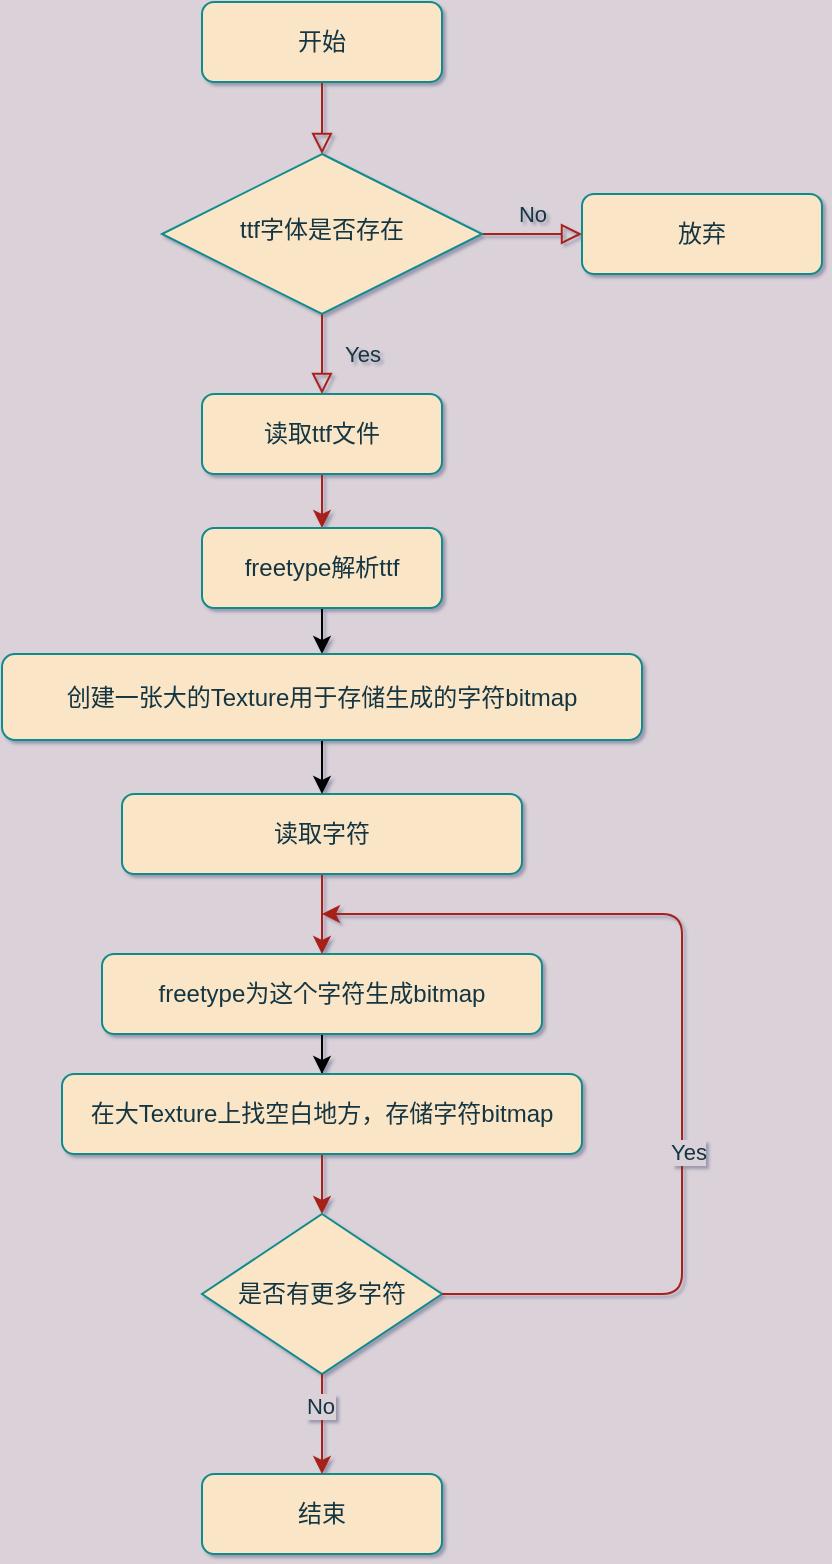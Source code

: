 <mxfile version="14.6.13" type="device"><diagram id="C5RBs43oDa-KdzZeNtuy" name="Page-1"><mxGraphModel dx="1088" dy="880" grid="1" gridSize="10" guides="1" tooltips="1" connect="1" arrows="1" fold="1" page="1" pageScale="1" pageWidth="827" pageHeight="1169" background="#DAD2D8" math="0" shadow="1"><root><mxCell id="WIyWlLk6GJQsqaUBKTNV-0"/><mxCell id="WIyWlLk6GJQsqaUBKTNV-1" parent="WIyWlLk6GJQsqaUBKTNV-0"/><mxCell id="WIyWlLk6GJQsqaUBKTNV-2" value="" style="rounded=0;html=1;jettySize=auto;orthogonalLoop=1;fontSize=11;endArrow=block;endFill=0;endSize=8;strokeWidth=1;shadow=0;labelBackgroundColor=none;edgeStyle=orthogonalEdgeStyle;strokeColor=#A8201A;fontColor=#143642;" parent="WIyWlLk6GJQsqaUBKTNV-1" source="WIyWlLk6GJQsqaUBKTNV-3" target="WIyWlLk6GJQsqaUBKTNV-6" edge="1"><mxGeometry relative="1" as="geometry"/></mxCell><mxCell id="WIyWlLk6GJQsqaUBKTNV-3" value="开始" style="rounded=1;whiteSpace=wrap;html=1;fontSize=12;glass=0;strokeWidth=1;shadow=0;fillColor=#FAE5C7;strokeColor=#0F8B8D;fontColor=#143642;" parent="WIyWlLk6GJQsqaUBKTNV-1" vertex="1"><mxGeometry x="160" y="94" width="120" height="40" as="geometry"/></mxCell><mxCell id="WIyWlLk6GJQsqaUBKTNV-4" value="Yes" style="rounded=0;html=1;jettySize=auto;orthogonalLoop=1;fontSize=11;endArrow=block;endFill=0;endSize=8;strokeWidth=1;shadow=0;labelBackgroundColor=none;edgeStyle=orthogonalEdgeStyle;strokeColor=#A8201A;fontColor=#143642;" parent="WIyWlLk6GJQsqaUBKTNV-1" source="WIyWlLk6GJQsqaUBKTNV-6" edge="1"><mxGeometry y="20" relative="1" as="geometry"><mxPoint as="offset"/><mxPoint x="220" y="290" as="targetPoint"/></mxGeometry></mxCell><mxCell id="WIyWlLk6GJQsqaUBKTNV-5" value="No" style="edgeStyle=orthogonalEdgeStyle;rounded=0;html=1;jettySize=auto;orthogonalLoop=1;fontSize=11;endArrow=block;endFill=0;endSize=8;strokeWidth=1;shadow=0;labelBackgroundColor=none;strokeColor=#A8201A;fontColor=#143642;" parent="WIyWlLk6GJQsqaUBKTNV-1" source="WIyWlLk6GJQsqaUBKTNV-6" target="WIyWlLk6GJQsqaUBKTNV-7" edge="1"><mxGeometry y="10" relative="1" as="geometry"><mxPoint as="offset"/></mxGeometry></mxCell><mxCell id="WIyWlLk6GJQsqaUBKTNV-6" value="ttf字体是否存在" style="rhombus;whiteSpace=wrap;html=1;shadow=0;fontFamily=Helvetica;fontSize=12;align=center;strokeWidth=1;spacing=6;spacingTop=-4;fillColor=#FAE5C7;strokeColor=#0F8B8D;fontColor=#143642;" parent="WIyWlLk6GJQsqaUBKTNV-1" vertex="1"><mxGeometry x="140" y="170" width="160" height="80" as="geometry"/></mxCell><mxCell id="WIyWlLk6GJQsqaUBKTNV-7" value="放弃" style="rounded=1;whiteSpace=wrap;html=1;fontSize=12;glass=0;strokeWidth=1;shadow=0;fillColor=#FAE5C7;strokeColor=#0F8B8D;fontColor=#143642;" parent="WIyWlLk6GJQsqaUBKTNV-1" vertex="1"><mxGeometry x="350" y="190" width="120" height="40" as="geometry"/></mxCell><mxCell id="WIyWlLk6GJQsqaUBKTNV-11" value="结束" style="rounded=1;whiteSpace=wrap;html=1;fontSize=12;glass=0;strokeWidth=1;shadow=0;fillColor=#FAE5C7;strokeColor=#0F8B8D;fontColor=#143642;" parent="WIyWlLk6GJQsqaUBKTNV-1" vertex="1"><mxGeometry x="160" y="830" width="120" height="40" as="geometry"/></mxCell><mxCell id="kOYHS355vmSxTTW99Spm-8" value="" style="edgeStyle=orthogonalEdgeStyle;rounded=0;orthogonalLoop=1;jettySize=auto;html=1;labelBackgroundColor=#DAD2D8;strokeColor=#A8201A;fontColor=#143642;" parent="WIyWlLk6GJQsqaUBKTNV-1" source="kOYHS355vmSxTTW99Spm-4" target="kOYHS355vmSxTTW99Spm-5" edge="1"><mxGeometry relative="1" as="geometry"/></mxCell><mxCell id="kOYHS355vmSxTTW99Spm-4" value="&lt;span&gt;读取ttf文件&lt;/span&gt;" style="rounded=1;whiteSpace=wrap;html=1;fillColor=#FAE5C7;strokeColor=#0F8B8D;fontColor=#143642;" parent="WIyWlLk6GJQsqaUBKTNV-1" vertex="1"><mxGeometry x="160" y="290" width="120" height="40" as="geometry"/></mxCell><mxCell id="n-7O9fFofQ_f2BzDphPl-4" value="" style="edgeStyle=orthogonalEdgeStyle;rounded=0;orthogonalLoop=1;jettySize=auto;html=1;" edge="1" parent="WIyWlLk6GJQsqaUBKTNV-1" source="kOYHS355vmSxTTW99Spm-5" target="n-7O9fFofQ_f2BzDphPl-3"><mxGeometry relative="1" as="geometry"/></mxCell><mxCell id="kOYHS355vmSxTTW99Spm-5" value="freetype解析ttf" style="rounded=1;whiteSpace=wrap;html=1;fillColor=#FAE5C7;strokeColor=#0F8B8D;fontColor=#143642;" parent="WIyWlLk6GJQsqaUBKTNV-1" vertex="1"><mxGeometry x="160" y="357" width="120" height="40" as="geometry"/></mxCell><mxCell id="kOYHS355vmSxTTW99Spm-15" value="" style="edgeStyle=orthogonalEdgeStyle;rounded=0;orthogonalLoop=1;jettySize=auto;html=1;labelBackgroundColor=#DAD2D8;strokeColor=#A8201A;fontColor=#143642;" parent="WIyWlLk6GJQsqaUBKTNV-1" source="kOYHS355vmSxTTW99Spm-6" target="kOYHS355vmSxTTW99Spm-13" edge="1"><mxGeometry relative="1" as="geometry"/></mxCell><mxCell id="n-7O9fFofQ_f2BzDphPl-9" value="" style="edgeStyle=orthogonalEdgeStyle;rounded=0;orthogonalLoop=1;jettySize=auto;html=1;" edge="1" parent="WIyWlLk6GJQsqaUBKTNV-1" source="kOYHS355vmSxTTW99Spm-6" target="n-7O9fFofQ_f2BzDphPl-8"><mxGeometry relative="1" as="geometry"/></mxCell><mxCell id="kOYHS355vmSxTTW99Spm-6" value="freetype为这个字符生成bitmap" style="rounded=1;whiteSpace=wrap;html=1;fillColor=#FAE5C7;strokeColor=#0F8B8D;fontColor=#143642;" parent="WIyWlLk6GJQsqaUBKTNV-1" vertex="1"><mxGeometry x="110" y="570" width="220" height="40" as="geometry"/></mxCell><mxCell id="kOYHS355vmSxTTW99Spm-10" value="" style="edgeStyle=orthogonalEdgeStyle;rounded=0;orthogonalLoop=1;jettySize=auto;html=1;labelBackgroundColor=#DAD2D8;strokeColor=#A8201A;fontColor=#143642;" parent="WIyWlLk6GJQsqaUBKTNV-1" source="kOYHS355vmSxTTW99Spm-7" target="kOYHS355vmSxTTW99Spm-6" edge="1"><mxGeometry relative="1" as="geometry"/></mxCell><mxCell id="kOYHS355vmSxTTW99Spm-7" value="读取字符" style="rounded=1;whiteSpace=wrap;html=1;fillColor=#FAE5C7;strokeColor=#0F8B8D;fontColor=#143642;" parent="WIyWlLk6GJQsqaUBKTNV-1" vertex="1"><mxGeometry x="120" y="490" width="200" height="40" as="geometry"/></mxCell><mxCell id="kOYHS355vmSxTTW99Spm-13" value="是否有更多字符" style="rhombus;whiteSpace=wrap;html=1;fillColor=#FAE5C7;strokeColor=#0F8B8D;fontColor=#143642;" parent="WIyWlLk6GJQsqaUBKTNV-1" vertex="1"><mxGeometry x="160" y="700" width="120" height="80" as="geometry"/></mxCell><mxCell id="kOYHS355vmSxTTW99Spm-21" value="" style="edgeStyle=segmentEdgeStyle;endArrow=classic;html=1;exitX=1;exitY=0.5;exitDx=0;exitDy=0;labelBackgroundColor=#DAD2D8;strokeColor=#A8201A;fontColor=#143642;" parent="WIyWlLk6GJQsqaUBKTNV-1" source="kOYHS355vmSxTTW99Spm-13" edge="1"><mxGeometry width="50" height="50" relative="1" as="geometry"><mxPoint x="430" y="580" as="sourcePoint"/><mxPoint x="220" y="550" as="targetPoint"/><Array as="points"><mxPoint x="400" y="740"/><mxPoint x="400" y="550"/></Array></mxGeometry></mxCell><mxCell id="kOYHS355vmSxTTW99Spm-22" value="Yes" style="edgeLabel;html=1;align=center;verticalAlign=middle;resizable=0;points=[];labelBackgroundColor=#DAD2D8;fontColor=#143642;" parent="kOYHS355vmSxTTW99Spm-21" vertex="1" connectable="0"><mxGeometry x="-0.218" y="-3" relative="1" as="geometry"><mxPoint as="offset"/></mxGeometry></mxCell><mxCell id="kOYHS355vmSxTTW99Spm-26" value="" style="endArrow=classic;html=1;exitX=0.5;exitY=1;exitDx=0;exitDy=0;entryX=0.5;entryY=0;entryDx=0;entryDy=0;labelBackgroundColor=#DAD2D8;strokeColor=#A8201A;fontColor=#143642;" parent="WIyWlLk6GJQsqaUBKTNV-1" source="kOYHS355vmSxTTW99Spm-13" target="WIyWlLk6GJQsqaUBKTNV-11" edge="1"><mxGeometry width="50" height="50" relative="1" as="geometry"><mxPoint x="390" y="712" as="sourcePoint"/><mxPoint x="440" y="662" as="targetPoint"/></mxGeometry></mxCell><mxCell id="kOYHS355vmSxTTW99Spm-27" value="No" style="edgeLabel;html=1;align=center;verticalAlign=middle;resizable=0;points=[];labelBackgroundColor=#DAD2D8;fontColor=#143642;" parent="kOYHS355vmSxTTW99Spm-26" vertex="1" connectable="0"><mxGeometry x="-0.36" y="-1" relative="1" as="geometry"><mxPoint as="offset"/></mxGeometry></mxCell><mxCell id="n-7O9fFofQ_f2BzDphPl-7" value="" style="edgeStyle=orthogonalEdgeStyle;rounded=0;orthogonalLoop=1;jettySize=auto;html=1;" edge="1" parent="WIyWlLk6GJQsqaUBKTNV-1" source="n-7O9fFofQ_f2BzDphPl-3" target="kOYHS355vmSxTTW99Spm-7"><mxGeometry relative="1" as="geometry"/></mxCell><mxCell id="n-7O9fFofQ_f2BzDphPl-3" value="创建一张大的Texture用于存储生成的字符bitmap" style="whiteSpace=wrap;html=1;rounded=1;fontColor=#143642;strokeColor=#0F8B8D;fillColor=#FAE5C7;" vertex="1" parent="WIyWlLk6GJQsqaUBKTNV-1"><mxGeometry x="60" y="420" width="320" height="43" as="geometry"/></mxCell><mxCell id="n-7O9fFofQ_f2BzDphPl-8" value="在大Texture上找空白地方，存储字符bitmap" style="rounded=1;whiteSpace=wrap;html=1;fontColor=#143642;strokeColor=#0F8B8D;fillColor=#FAE5C7;" vertex="1" parent="WIyWlLk6GJQsqaUBKTNV-1"><mxGeometry x="90" y="630" width="260" height="40" as="geometry"/></mxCell></root></mxGraphModel></diagram></mxfile>